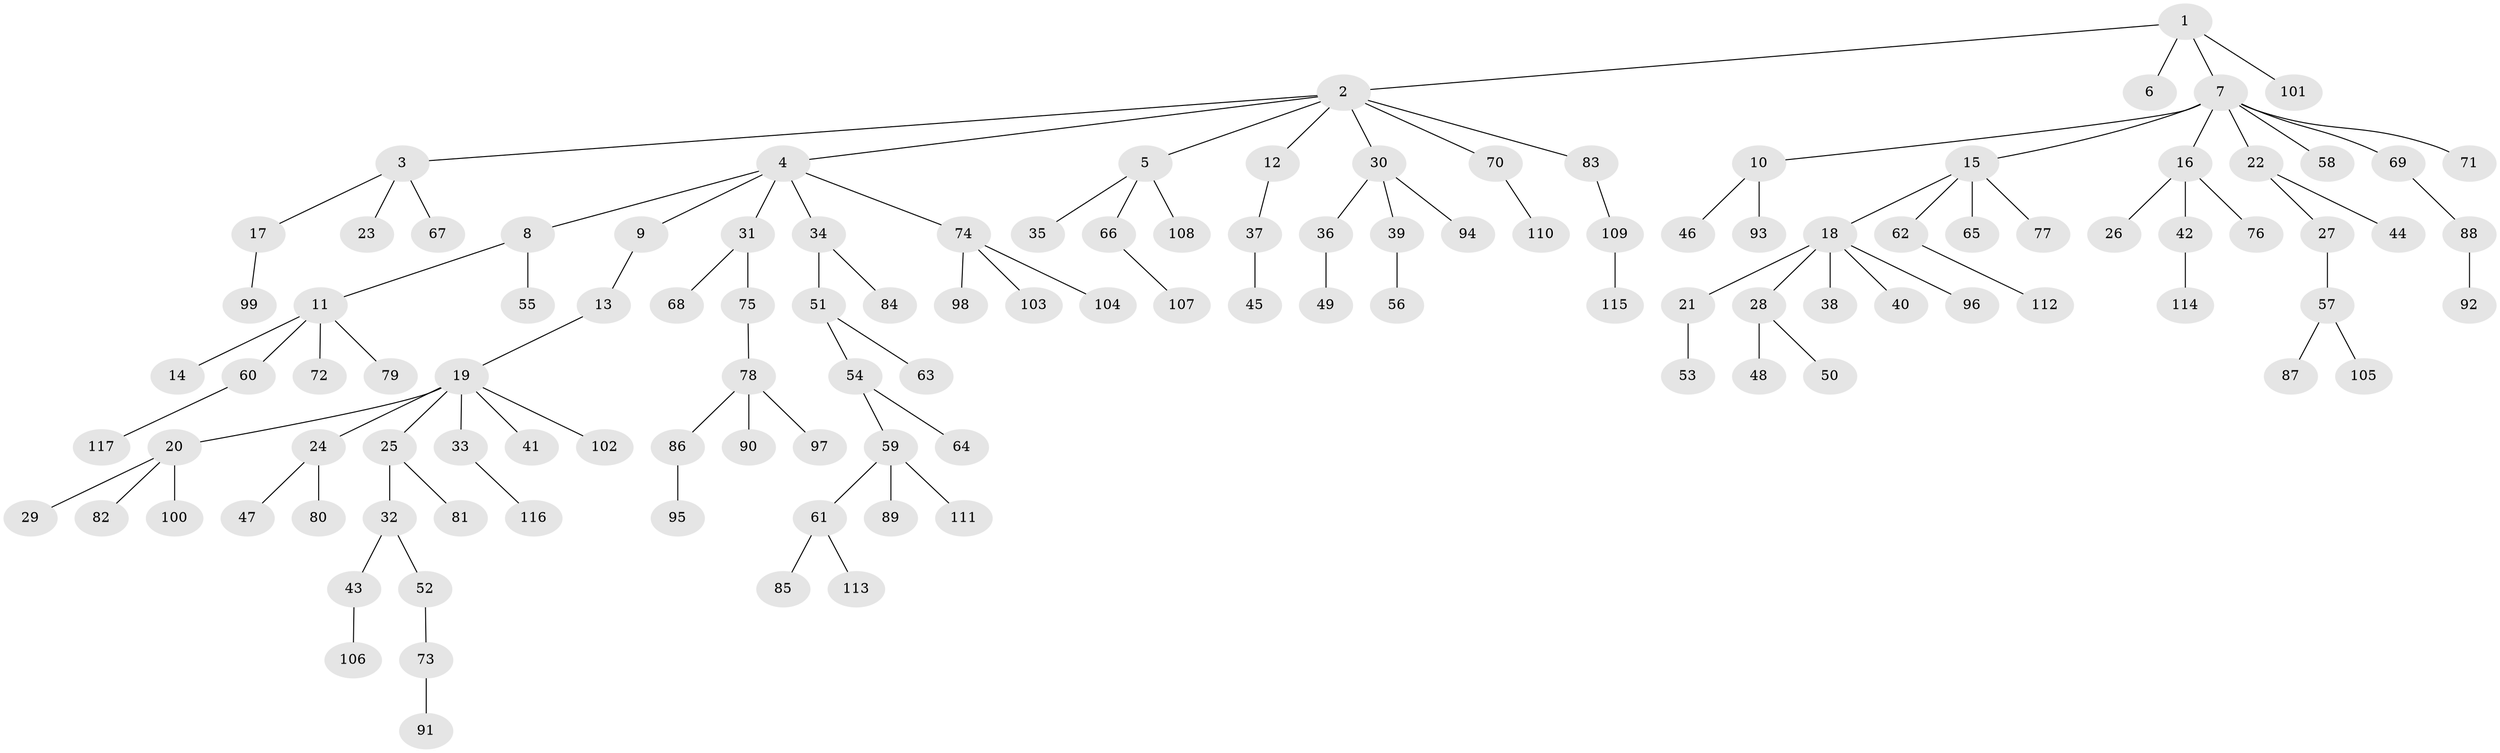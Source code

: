// Generated by graph-tools (version 1.1) at 2025/53/03/09/25 04:53:55]
// undirected, 117 vertices, 116 edges
graph export_dot {
graph [start="1"]
  node [color=gray90,style=filled];
  1;
  2;
  3;
  4;
  5;
  6;
  7;
  8;
  9;
  10;
  11;
  12;
  13;
  14;
  15;
  16;
  17;
  18;
  19;
  20;
  21;
  22;
  23;
  24;
  25;
  26;
  27;
  28;
  29;
  30;
  31;
  32;
  33;
  34;
  35;
  36;
  37;
  38;
  39;
  40;
  41;
  42;
  43;
  44;
  45;
  46;
  47;
  48;
  49;
  50;
  51;
  52;
  53;
  54;
  55;
  56;
  57;
  58;
  59;
  60;
  61;
  62;
  63;
  64;
  65;
  66;
  67;
  68;
  69;
  70;
  71;
  72;
  73;
  74;
  75;
  76;
  77;
  78;
  79;
  80;
  81;
  82;
  83;
  84;
  85;
  86;
  87;
  88;
  89;
  90;
  91;
  92;
  93;
  94;
  95;
  96;
  97;
  98;
  99;
  100;
  101;
  102;
  103;
  104;
  105;
  106;
  107;
  108;
  109;
  110;
  111;
  112;
  113;
  114;
  115;
  116;
  117;
  1 -- 2;
  1 -- 6;
  1 -- 7;
  1 -- 101;
  2 -- 3;
  2 -- 4;
  2 -- 5;
  2 -- 12;
  2 -- 30;
  2 -- 70;
  2 -- 83;
  3 -- 17;
  3 -- 23;
  3 -- 67;
  4 -- 8;
  4 -- 9;
  4 -- 31;
  4 -- 34;
  4 -- 74;
  5 -- 35;
  5 -- 66;
  5 -- 108;
  7 -- 10;
  7 -- 15;
  7 -- 16;
  7 -- 22;
  7 -- 58;
  7 -- 69;
  7 -- 71;
  8 -- 11;
  8 -- 55;
  9 -- 13;
  10 -- 46;
  10 -- 93;
  11 -- 14;
  11 -- 60;
  11 -- 72;
  11 -- 79;
  12 -- 37;
  13 -- 19;
  15 -- 18;
  15 -- 62;
  15 -- 65;
  15 -- 77;
  16 -- 26;
  16 -- 42;
  16 -- 76;
  17 -- 99;
  18 -- 21;
  18 -- 28;
  18 -- 38;
  18 -- 40;
  18 -- 96;
  19 -- 20;
  19 -- 24;
  19 -- 25;
  19 -- 33;
  19 -- 41;
  19 -- 102;
  20 -- 29;
  20 -- 82;
  20 -- 100;
  21 -- 53;
  22 -- 27;
  22 -- 44;
  24 -- 47;
  24 -- 80;
  25 -- 32;
  25 -- 81;
  27 -- 57;
  28 -- 48;
  28 -- 50;
  30 -- 36;
  30 -- 39;
  30 -- 94;
  31 -- 68;
  31 -- 75;
  32 -- 43;
  32 -- 52;
  33 -- 116;
  34 -- 51;
  34 -- 84;
  36 -- 49;
  37 -- 45;
  39 -- 56;
  42 -- 114;
  43 -- 106;
  51 -- 54;
  51 -- 63;
  52 -- 73;
  54 -- 59;
  54 -- 64;
  57 -- 87;
  57 -- 105;
  59 -- 61;
  59 -- 89;
  59 -- 111;
  60 -- 117;
  61 -- 85;
  61 -- 113;
  62 -- 112;
  66 -- 107;
  69 -- 88;
  70 -- 110;
  73 -- 91;
  74 -- 98;
  74 -- 103;
  74 -- 104;
  75 -- 78;
  78 -- 86;
  78 -- 90;
  78 -- 97;
  83 -- 109;
  86 -- 95;
  88 -- 92;
  109 -- 115;
}
